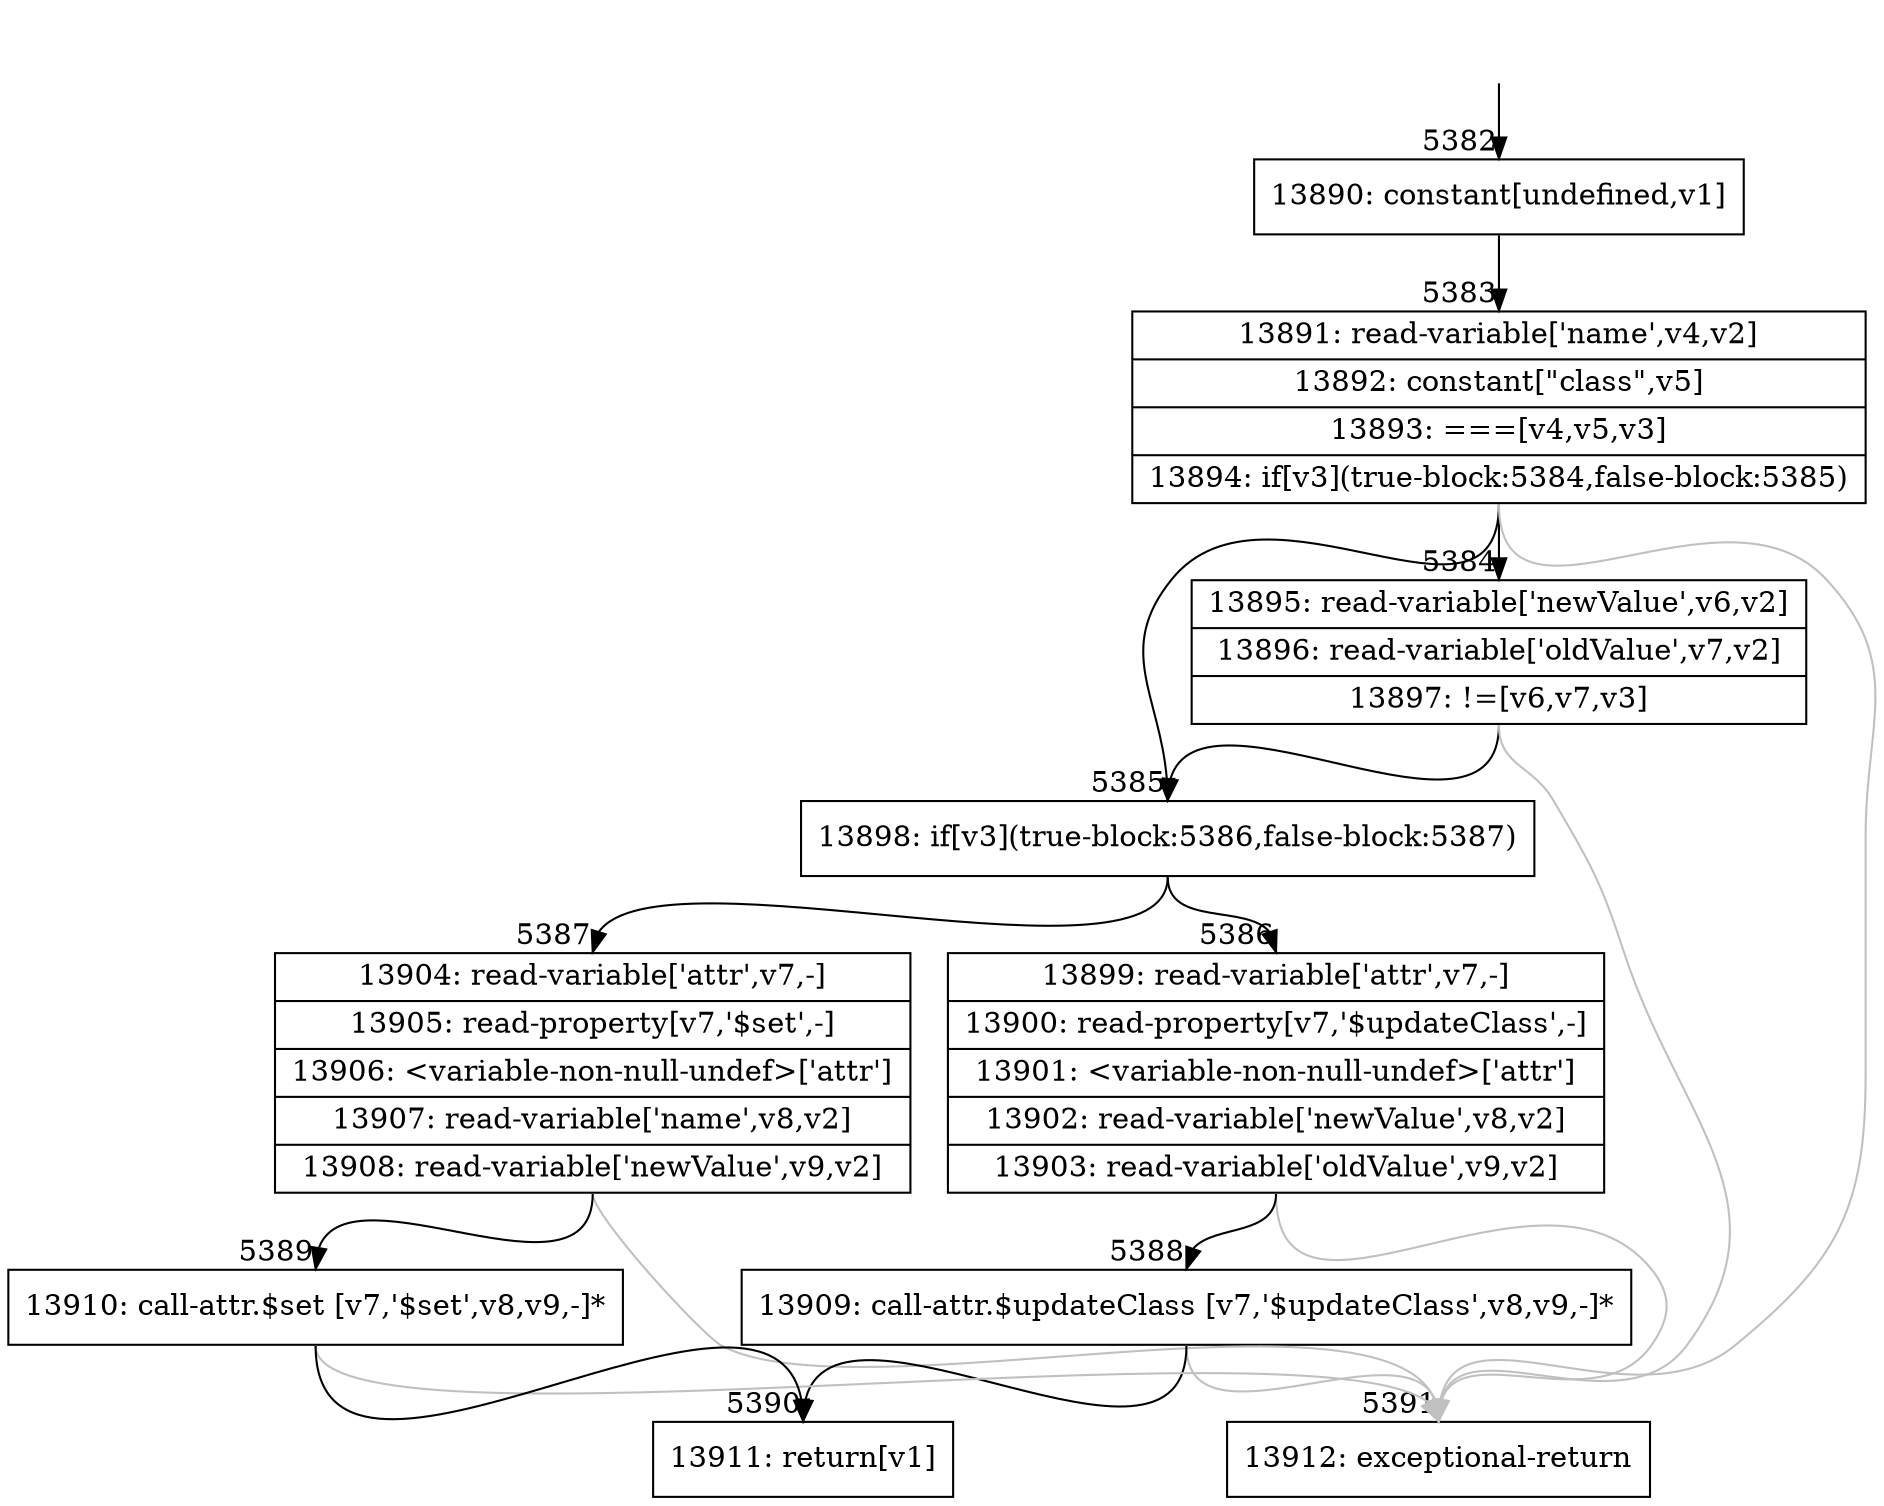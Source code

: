 digraph {
rankdir="TD"
BB_entry402[shape=none,label=""];
BB_entry402 -> BB5382 [tailport=s, headport=n, headlabel="    5382"]
BB5382 [shape=record label="{13890: constant[undefined,v1]}" ] 
BB5382 -> BB5383 [tailport=s, headport=n, headlabel="      5383"]
BB5383 [shape=record label="{13891: read-variable['name',v4,v2]|13892: constant[\"class\",v5]|13893: ===[v4,v5,v3]|13894: if[v3](true-block:5384,false-block:5385)}" ] 
BB5383 -> BB5385 [tailport=s, headport=n, headlabel="      5385"]
BB5383 -> BB5384 [tailport=s, headport=n, headlabel="      5384"]
BB5383 -> BB5391 [tailport=s, headport=n, color=gray, headlabel="      5391"]
BB5384 [shape=record label="{13895: read-variable['newValue',v6,v2]|13896: read-variable['oldValue',v7,v2]|13897: !=[v6,v7,v3]}" ] 
BB5384 -> BB5385 [tailport=s, headport=n]
BB5384 -> BB5391 [tailport=s, headport=n, color=gray]
BB5385 [shape=record label="{13898: if[v3](true-block:5386,false-block:5387)}" ] 
BB5385 -> BB5386 [tailport=s, headport=n, headlabel="      5386"]
BB5385 -> BB5387 [tailport=s, headport=n, headlabel="      5387"]
BB5386 [shape=record label="{13899: read-variable['attr',v7,-]|13900: read-property[v7,'$updateClass',-]|13901: \<variable-non-null-undef\>['attr']|13902: read-variable['newValue',v8,v2]|13903: read-variable['oldValue',v9,v2]}" ] 
BB5386 -> BB5388 [tailport=s, headport=n, headlabel="      5388"]
BB5386 -> BB5391 [tailport=s, headport=n, color=gray]
BB5387 [shape=record label="{13904: read-variable['attr',v7,-]|13905: read-property[v7,'$set',-]|13906: \<variable-non-null-undef\>['attr']|13907: read-variable['name',v8,v2]|13908: read-variable['newValue',v9,v2]}" ] 
BB5387 -> BB5389 [tailport=s, headport=n, headlabel="      5389"]
BB5387 -> BB5391 [tailport=s, headport=n, color=gray]
BB5388 [shape=record label="{13909: call-attr.$updateClass [v7,'$updateClass',v8,v9,-]*}" ] 
BB5388 -> BB5390 [tailport=s, headport=n, headlabel="      5390"]
BB5388 -> BB5391 [tailport=s, headport=n, color=gray]
BB5389 [shape=record label="{13910: call-attr.$set [v7,'$set',v8,v9,-]*}" ] 
BB5389 -> BB5390 [tailport=s, headport=n]
BB5389 -> BB5391 [tailport=s, headport=n, color=gray]
BB5390 [shape=record label="{13911: return[v1]}" ] 
BB5391 [shape=record label="{13912: exceptional-return}" ] 
//#$~ 8549
}
